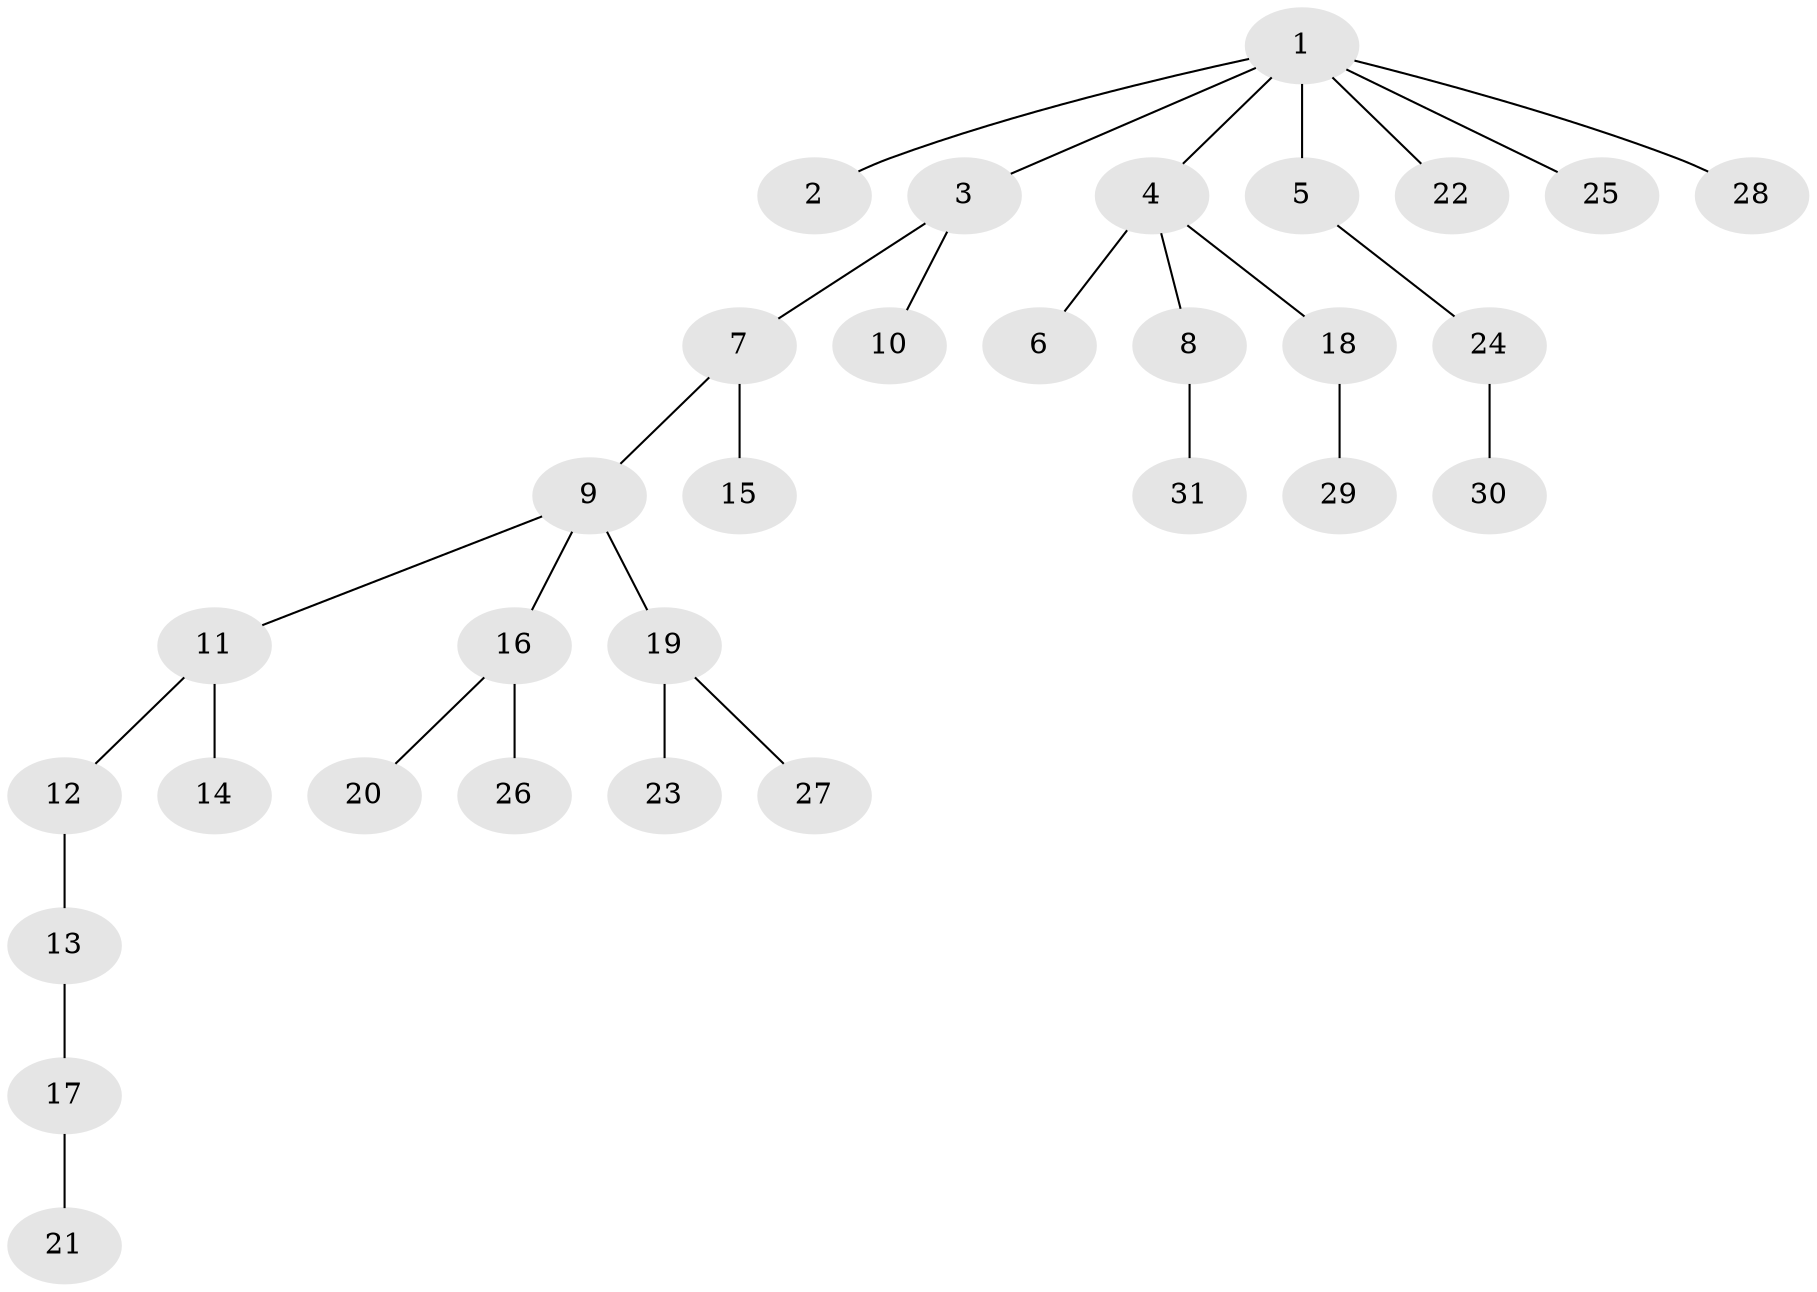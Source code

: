 // original degree distribution, {5: 0.025974025974025976, 3: 0.18181818181818182, 2: 0.24675324675324675, 6: 0.012987012987012988, 4: 0.03896103896103896, 7: 0.012987012987012988, 1: 0.4805194805194805}
// Generated by graph-tools (version 1.1) at 2025/51/03/04/25 22:51:47]
// undirected, 31 vertices, 30 edges
graph export_dot {
  node [color=gray90,style=filled];
  1;
  2;
  3;
  4;
  5;
  6;
  7;
  8;
  9;
  10;
  11;
  12;
  13;
  14;
  15;
  16;
  17;
  18;
  19;
  20;
  21;
  22;
  23;
  24;
  25;
  26;
  27;
  28;
  29;
  30;
  31;
  1 -- 2 [weight=1.0];
  1 -- 3 [weight=1.0];
  1 -- 4 [weight=1.0];
  1 -- 5 [weight=1.0];
  1 -- 22 [weight=1.0];
  1 -- 25 [weight=1.0];
  1 -- 28 [weight=1.0];
  3 -- 7 [weight=1.0];
  3 -- 10 [weight=1.0];
  4 -- 6 [weight=1.0];
  4 -- 8 [weight=1.0];
  4 -- 18 [weight=1.0];
  5 -- 24 [weight=1.0];
  7 -- 9 [weight=1.0];
  7 -- 15 [weight=2.0];
  8 -- 31 [weight=1.0];
  9 -- 11 [weight=1.0];
  9 -- 16 [weight=1.0];
  9 -- 19 [weight=2.0];
  11 -- 12 [weight=1.0];
  11 -- 14 [weight=1.0];
  12 -- 13 [weight=1.0];
  13 -- 17 [weight=1.0];
  16 -- 20 [weight=1.0];
  16 -- 26 [weight=1.0];
  17 -- 21 [weight=1.0];
  18 -- 29 [weight=1.0];
  19 -- 23 [weight=1.0];
  19 -- 27 [weight=1.0];
  24 -- 30 [weight=1.0];
}
